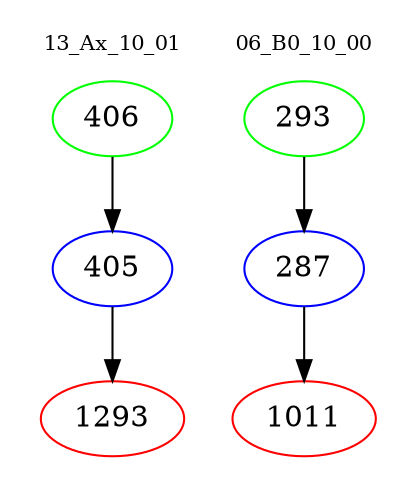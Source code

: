 digraph{
subgraph cluster_0 {
color = white
label = "13_Ax_10_01";
fontsize=10;
T0_406 [label="406", color="green"]
T0_406 -> T0_405 [color="black"]
T0_405 [label="405", color="blue"]
T0_405 -> T0_1293 [color="black"]
T0_1293 [label="1293", color="red"]
}
subgraph cluster_1 {
color = white
label = "06_B0_10_00";
fontsize=10;
T1_293 [label="293", color="green"]
T1_293 -> T1_287 [color="black"]
T1_287 [label="287", color="blue"]
T1_287 -> T1_1011 [color="black"]
T1_1011 [label="1011", color="red"]
}
}
